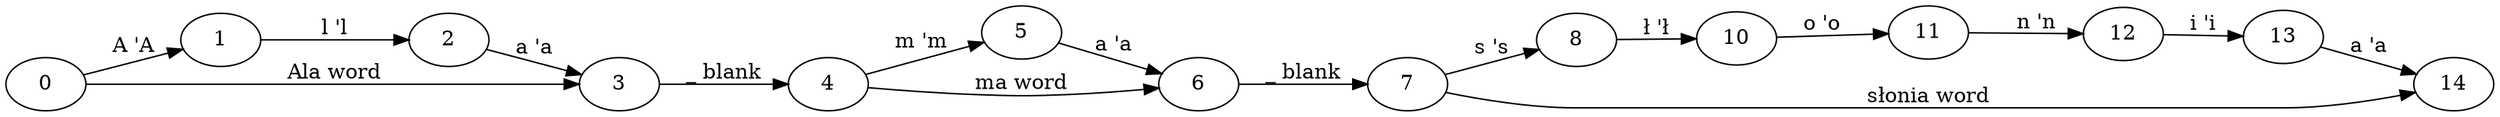 digraph g {
	graph [rankdir=LR];
	node [label="\N"];
	0 -> 1	 [label="A 'A"];
	0 -> 3	 [label="Ala word"];
	1 -> 2	 [label="l 'l"];
	2 -> 3	 [label="a 'a"];
	3 -> 4	 [label="_ blank"];
	4 -> 5	 [label="m 'm"];
	4 -> 6	 [label="ma word"];
	5 -> 6	 [label="a 'a"];
	6 -> 7	 [label="_ blank"];
	7 -> 8	 [label="s 's"];
	7 -> 14	 [label="słonia word"];
	8 -> 10	 [label="ł 'ł"];
	10 -> 11	 [label="o 'o"];
	11 -> 12	 [label="n 'n"];
	12 -> 13	 [label="i 'i"];
	13 -> 14	 [label="a 'a"];
}
